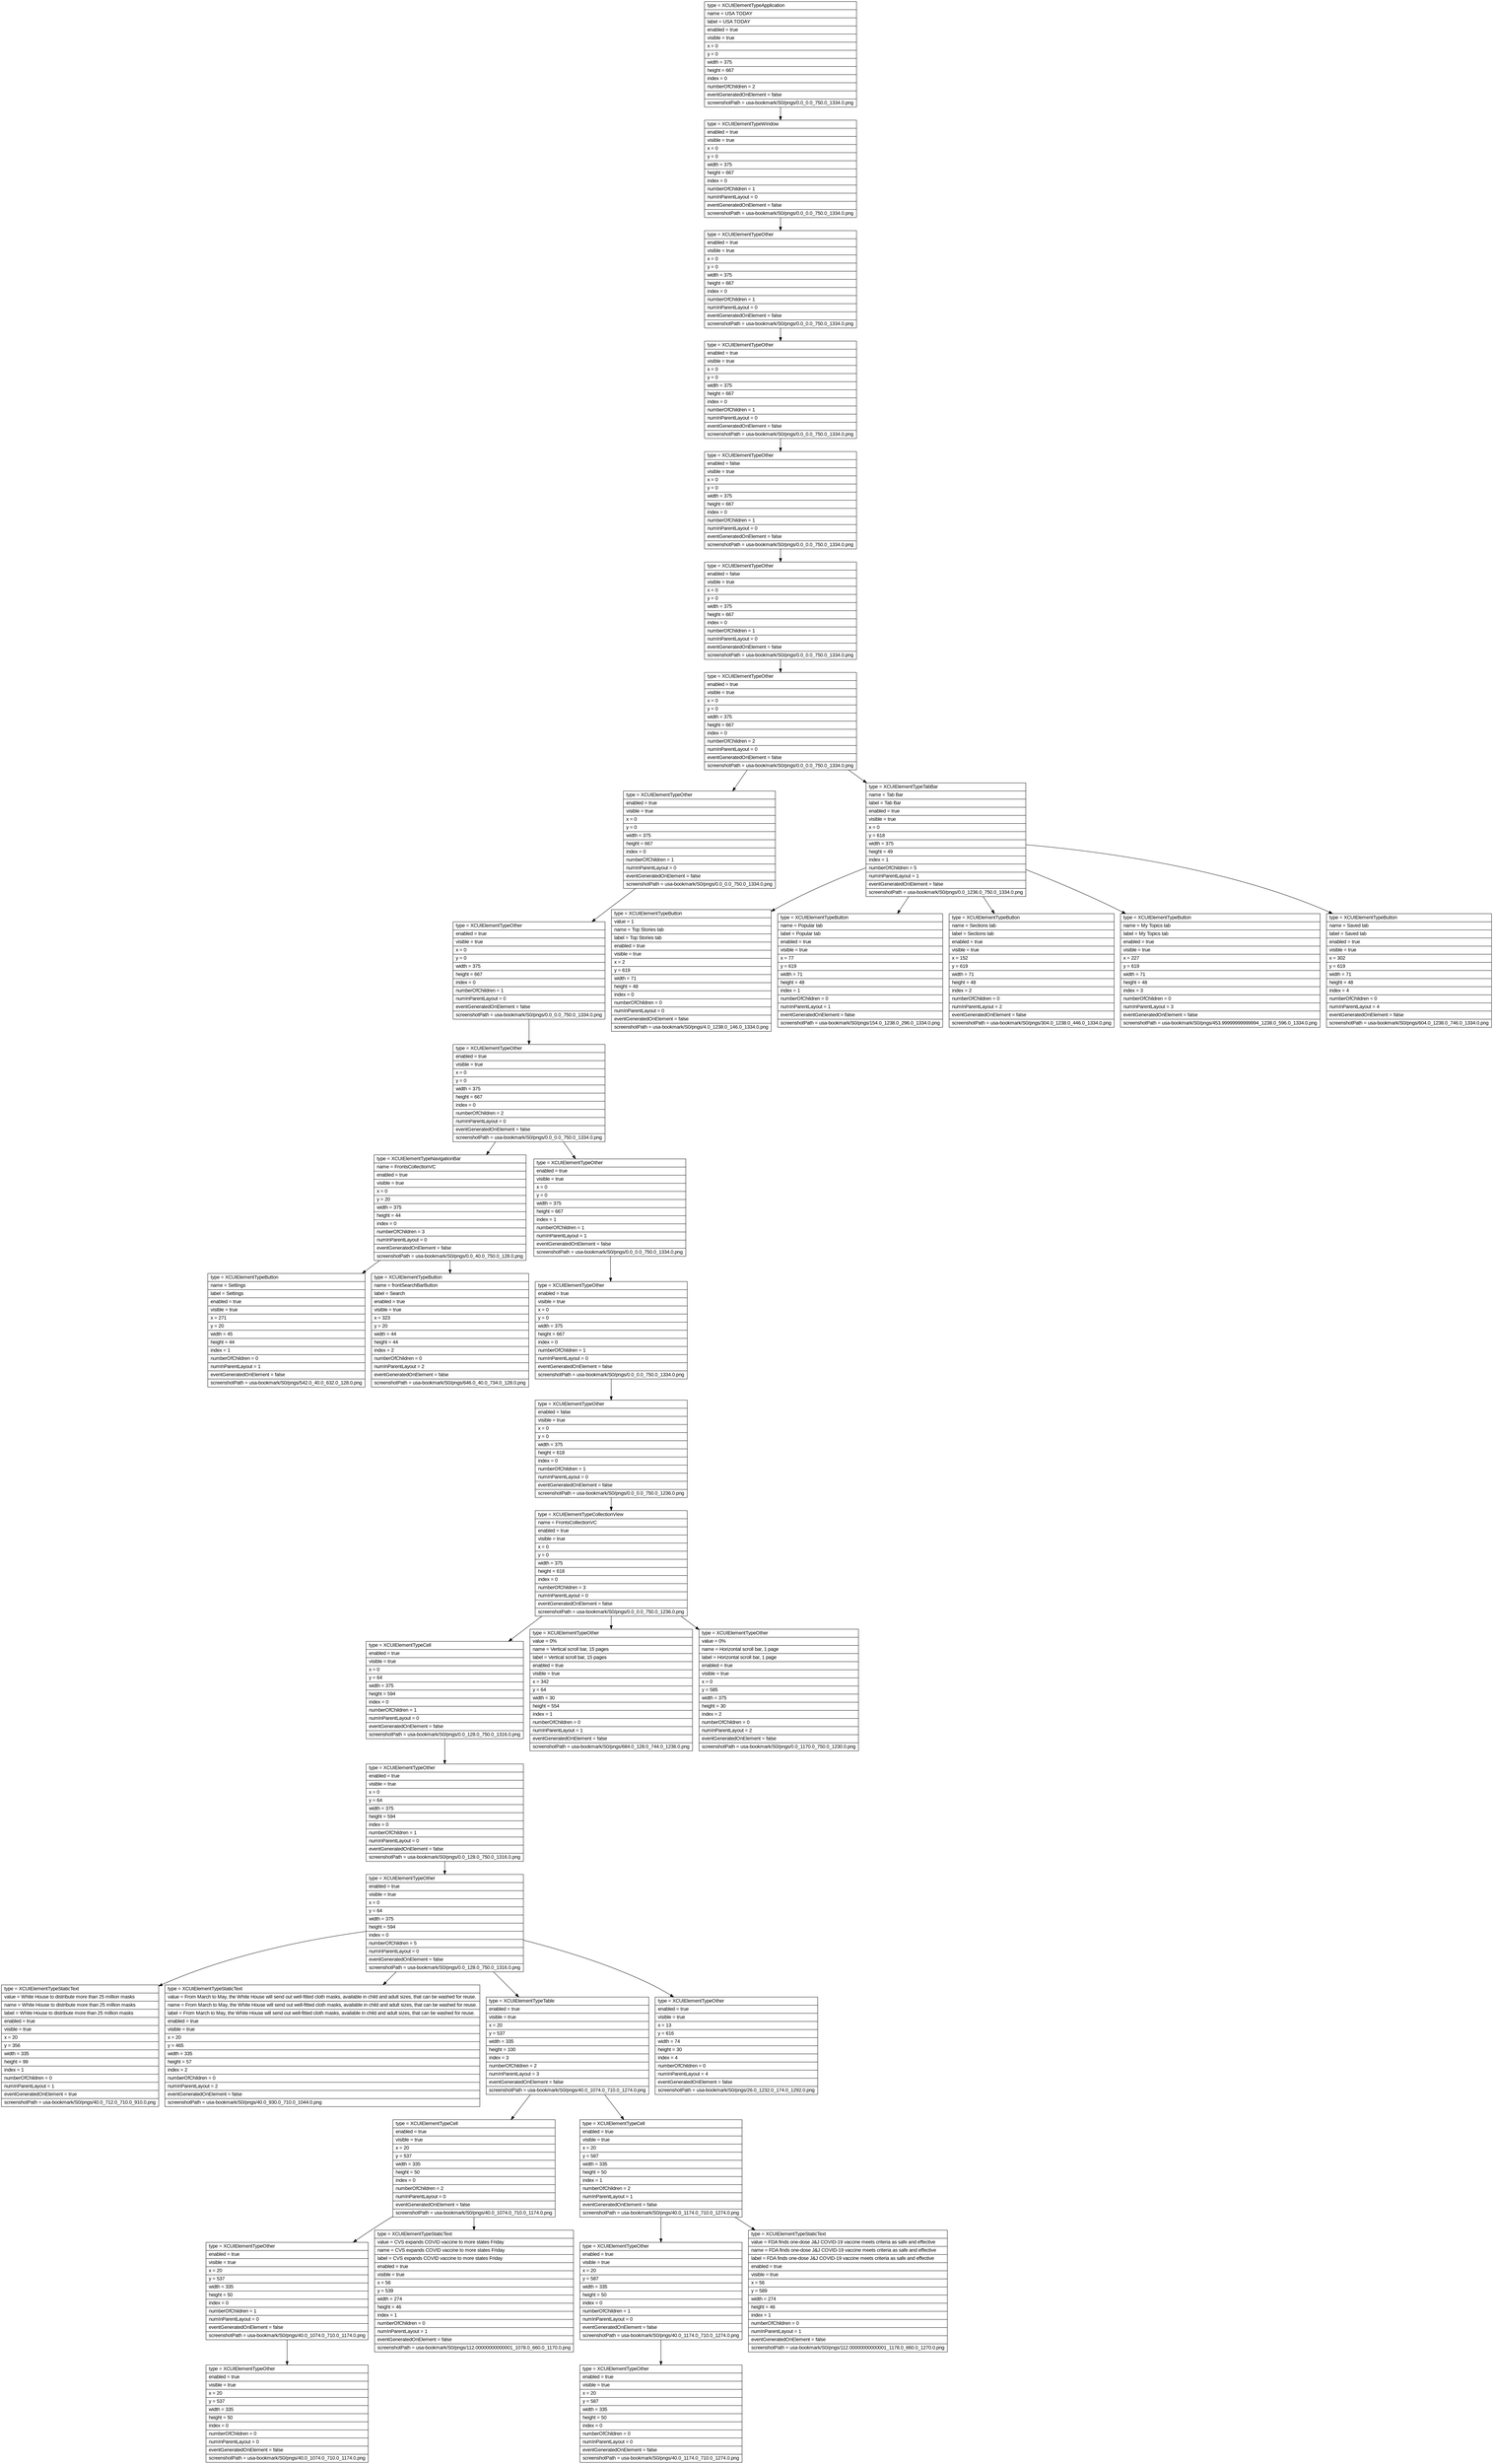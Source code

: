 digraph Layout {

	node [shape=record fontname=Arial];

	0	[label="{type = XCUIElementTypeApplication\l|name = USA TODAY\l|label = USA TODAY\l|enabled = true\l|visible = true\l|x = 0\l|y = 0\l|width = 375\l|height = 667\l|index = 0\l|numberOfChildren = 2\l|eventGeneratedOnElement = false \l|screenshotPath = usa-bookmark/S0/pngs/0.0_0.0_750.0_1334.0.png\l}"]
	1	[label="{type = XCUIElementTypeWindow\l|enabled = true\l|visible = true\l|x = 0\l|y = 0\l|width = 375\l|height = 667\l|index = 0\l|numberOfChildren = 1\l|numInParentLayout = 0\l|eventGeneratedOnElement = false \l|screenshotPath = usa-bookmark/S0/pngs/0.0_0.0_750.0_1334.0.png\l}"]
	2	[label="{type = XCUIElementTypeOther\l|enabled = true\l|visible = true\l|x = 0\l|y = 0\l|width = 375\l|height = 667\l|index = 0\l|numberOfChildren = 1\l|numInParentLayout = 0\l|eventGeneratedOnElement = false \l|screenshotPath = usa-bookmark/S0/pngs/0.0_0.0_750.0_1334.0.png\l}"]
	3	[label="{type = XCUIElementTypeOther\l|enabled = true\l|visible = true\l|x = 0\l|y = 0\l|width = 375\l|height = 667\l|index = 0\l|numberOfChildren = 1\l|numInParentLayout = 0\l|eventGeneratedOnElement = false \l|screenshotPath = usa-bookmark/S0/pngs/0.0_0.0_750.0_1334.0.png\l}"]
	4	[label="{type = XCUIElementTypeOther\l|enabled = false\l|visible = true\l|x = 0\l|y = 0\l|width = 375\l|height = 667\l|index = 0\l|numberOfChildren = 1\l|numInParentLayout = 0\l|eventGeneratedOnElement = false \l|screenshotPath = usa-bookmark/S0/pngs/0.0_0.0_750.0_1334.0.png\l}"]
	5	[label="{type = XCUIElementTypeOther\l|enabled = false\l|visible = true\l|x = 0\l|y = 0\l|width = 375\l|height = 667\l|index = 0\l|numberOfChildren = 1\l|numInParentLayout = 0\l|eventGeneratedOnElement = false \l|screenshotPath = usa-bookmark/S0/pngs/0.0_0.0_750.0_1334.0.png\l}"]
	6	[label="{type = XCUIElementTypeOther\l|enabled = true\l|visible = true\l|x = 0\l|y = 0\l|width = 375\l|height = 667\l|index = 0\l|numberOfChildren = 2\l|numInParentLayout = 0\l|eventGeneratedOnElement = false \l|screenshotPath = usa-bookmark/S0/pngs/0.0_0.0_750.0_1334.0.png\l}"]
	7	[label="{type = XCUIElementTypeOther\l|enabled = true\l|visible = true\l|x = 0\l|y = 0\l|width = 375\l|height = 667\l|index = 0\l|numberOfChildren = 1\l|numInParentLayout = 0\l|eventGeneratedOnElement = false \l|screenshotPath = usa-bookmark/S0/pngs/0.0_0.0_750.0_1334.0.png\l}"]
	8	[label="{type = XCUIElementTypeTabBar\l|name = Tab Bar\l|label = Tab Bar\l|enabled = true\l|visible = true\l|x = 0\l|y = 618\l|width = 375\l|height = 49\l|index = 1\l|numberOfChildren = 5\l|numInParentLayout = 1\l|eventGeneratedOnElement = false \l|screenshotPath = usa-bookmark/S0/pngs/0.0_1236.0_750.0_1334.0.png\l}"]
	9	[label="{type = XCUIElementTypeOther\l|enabled = true\l|visible = true\l|x = 0\l|y = 0\l|width = 375\l|height = 667\l|index = 0\l|numberOfChildren = 1\l|numInParentLayout = 0\l|eventGeneratedOnElement = false \l|screenshotPath = usa-bookmark/S0/pngs/0.0_0.0_750.0_1334.0.png\l}"]
	10	[label="{type = XCUIElementTypeButton\l|value = 1\l|name = Top Stories tab\l|label = Top Stories tab\l|enabled = true\l|visible = true\l|x = 2\l|y = 619\l|width = 71\l|height = 48\l|index = 0\l|numberOfChildren = 0\l|numInParentLayout = 0\l|eventGeneratedOnElement = false \l|screenshotPath = usa-bookmark/S0/pngs/4.0_1238.0_146.0_1334.0.png\l}"]
	11	[label="{type = XCUIElementTypeButton\l|name = Popular tab\l|label = Popular tab\l|enabled = true\l|visible = true\l|x = 77\l|y = 619\l|width = 71\l|height = 48\l|index = 1\l|numberOfChildren = 0\l|numInParentLayout = 1\l|eventGeneratedOnElement = false \l|screenshotPath = usa-bookmark/S0/pngs/154.0_1238.0_296.0_1334.0.png\l}"]
	12	[label="{type = XCUIElementTypeButton\l|name = Sections tab\l|label = Sections tab\l|enabled = true\l|visible = true\l|x = 152\l|y = 619\l|width = 71\l|height = 48\l|index = 2\l|numberOfChildren = 0\l|numInParentLayout = 2\l|eventGeneratedOnElement = false \l|screenshotPath = usa-bookmark/S0/pngs/304.0_1238.0_446.0_1334.0.png\l}"]
	13	[label="{type = XCUIElementTypeButton\l|name = My Topics tab\l|label = My Topics tab\l|enabled = true\l|visible = true\l|x = 227\l|y = 619\l|width = 71\l|height = 48\l|index = 3\l|numberOfChildren = 0\l|numInParentLayout = 3\l|eventGeneratedOnElement = false \l|screenshotPath = usa-bookmark/S0/pngs/453.99999999999994_1238.0_596.0_1334.0.png\l}"]
	14	[label="{type = XCUIElementTypeButton\l|name = Saved tab\l|label = Saved tab\l|enabled = true\l|visible = true\l|x = 302\l|y = 619\l|width = 71\l|height = 48\l|index = 4\l|numberOfChildren = 0\l|numInParentLayout = 4\l|eventGeneratedOnElement = false \l|screenshotPath = usa-bookmark/S0/pngs/604.0_1238.0_746.0_1334.0.png\l}"]
	15	[label="{type = XCUIElementTypeOther\l|enabled = true\l|visible = true\l|x = 0\l|y = 0\l|width = 375\l|height = 667\l|index = 0\l|numberOfChildren = 2\l|numInParentLayout = 0\l|eventGeneratedOnElement = false \l|screenshotPath = usa-bookmark/S0/pngs/0.0_0.0_750.0_1334.0.png\l}"]
	16	[label="{type = XCUIElementTypeNavigationBar\l|name = FrontsCollectionVC\l|enabled = true\l|visible = true\l|x = 0\l|y = 20\l|width = 375\l|height = 44\l|index = 0\l|numberOfChildren = 3\l|numInParentLayout = 0\l|eventGeneratedOnElement = false \l|screenshotPath = usa-bookmark/S0/pngs/0.0_40.0_750.0_128.0.png\l}"]
	17	[label="{type = XCUIElementTypeOther\l|enabled = true\l|visible = true\l|x = 0\l|y = 0\l|width = 375\l|height = 667\l|index = 1\l|numberOfChildren = 1\l|numInParentLayout = 1\l|eventGeneratedOnElement = false \l|screenshotPath = usa-bookmark/S0/pngs/0.0_0.0_750.0_1334.0.png\l}"]
	18	[label="{type = XCUIElementTypeButton\l|name = Settings\l|label = Settings\l|enabled = true\l|visible = true\l|x = 271\l|y = 20\l|width = 45\l|height = 44\l|index = 1\l|numberOfChildren = 0\l|numInParentLayout = 1\l|eventGeneratedOnElement = false \l|screenshotPath = usa-bookmark/S0/pngs/542.0_40.0_632.0_128.0.png\l}"]
	19	[label="{type = XCUIElementTypeButton\l|name = frontSearchBarButton\l|label = Search\l|enabled = true\l|visible = true\l|x = 323\l|y = 20\l|width = 44\l|height = 44\l|index = 2\l|numberOfChildren = 0\l|numInParentLayout = 2\l|eventGeneratedOnElement = false \l|screenshotPath = usa-bookmark/S0/pngs/646.0_40.0_734.0_128.0.png\l}"]
	20	[label="{type = XCUIElementTypeOther\l|enabled = true\l|visible = true\l|x = 0\l|y = 0\l|width = 375\l|height = 667\l|index = 0\l|numberOfChildren = 1\l|numInParentLayout = 0\l|eventGeneratedOnElement = false \l|screenshotPath = usa-bookmark/S0/pngs/0.0_0.0_750.0_1334.0.png\l}"]
	21	[label="{type = XCUIElementTypeOther\l|enabled = false\l|visible = true\l|x = 0\l|y = 0\l|width = 375\l|height = 618\l|index = 0\l|numberOfChildren = 1\l|numInParentLayout = 0\l|eventGeneratedOnElement = false \l|screenshotPath = usa-bookmark/S0/pngs/0.0_0.0_750.0_1236.0.png\l}"]
	22	[label="{type = XCUIElementTypeCollectionView\l|name = FrontsCollectionVC\l|enabled = true\l|visible = true\l|x = 0\l|y = 0\l|width = 375\l|height = 618\l|index = 0\l|numberOfChildren = 3\l|numInParentLayout = 0\l|eventGeneratedOnElement = false \l|screenshotPath = usa-bookmark/S0/pngs/0.0_0.0_750.0_1236.0.png\l}"]
	23	[label="{type = XCUIElementTypeCell\l|enabled = true\l|visible = true\l|x = 0\l|y = 64\l|width = 375\l|height = 594\l|index = 0\l|numberOfChildren = 1\l|numInParentLayout = 0\l|eventGeneratedOnElement = false \l|screenshotPath = usa-bookmark/S0/pngs/0.0_128.0_750.0_1316.0.png\l}"]
	24	[label="{type = XCUIElementTypeOther\l|value = 0%\l|name = Vertical scroll bar, 15 pages\l|label = Vertical scroll bar, 15 pages\l|enabled = true\l|visible = true\l|x = 342\l|y = 64\l|width = 30\l|height = 554\l|index = 1\l|numberOfChildren = 0\l|numInParentLayout = 1\l|eventGeneratedOnElement = false \l|screenshotPath = usa-bookmark/S0/pngs/684.0_128.0_744.0_1236.0.png\l}"]
	25	[label="{type = XCUIElementTypeOther\l|value = 0%\l|name = Horizontal scroll bar, 1 page\l|label = Horizontal scroll bar, 1 page\l|enabled = true\l|visible = true\l|x = 0\l|y = 585\l|width = 375\l|height = 30\l|index = 2\l|numberOfChildren = 0\l|numInParentLayout = 2\l|eventGeneratedOnElement = false \l|screenshotPath = usa-bookmark/S0/pngs/0.0_1170.0_750.0_1230.0.png\l}"]
	26	[label="{type = XCUIElementTypeOther\l|enabled = true\l|visible = true\l|x = 0\l|y = 64\l|width = 375\l|height = 594\l|index = 0\l|numberOfChildren = 1\l|numInParentLayout = 0\l|eventGeneratedOnElement = false \l|screenshotPath = usa-bookmark/S0/pngs/0.0_128.0_750.0_1316.0.png\l}"]
	27	[label="{type = XCUIElementTypeOther\l|enabled = true\l|visible = true\l|x = 0\l|y = 64\l|width = 375\l|height = 594\l|index = 0\l|numberOfChildren = 5\l|numInParentLayout = 0\l|eventGeneratedOnElement = false \l|screenshotPath = usa-bookmark/S0/pngs/0.0_128.0_750.0_1316.0.png\l}"]
	28	[label="{type = XCUIElementTypeStaticText\l|value = White House to distribute more than 25 million masks\l|name = White House to distribute more than 25 million masks\l|label = White House to distribute more than 25 million masks\l|enabled = true\l|visible = true\l|x = 20\l|y = 356\l|width = 335\l|height = 99\l|index = 1\l|numberOfChildren = 0\l|numInParentLayout = 1\l|eventGeneratedOnElement = true \l|screenshotPath = usa-bookmark/S0/pngs/40.0_712.0_710.0_910.0.png\l}"]
	29	[label="{type = XCUIElementTypeStaticText\l|value = From March to May, the White House will send out well-fitted cloth masks, available in child and adult sizes, that can be washed for reuse.\l|name = From March to May, the White House will send out well-fitted cloth masks, available in child and adult sizes, that can be washed for reuse.\l|label = From March to May, the White House will send out well-fitted cloth masks, available in child and adult sizes, that can be washed for reuse.\l|enabled = true\l|visible = true\l|x = 20\l|y = 465\l|width = 335\l|height = 57\l|index = 2\l|numberOfChildren = 0\l|numInParentLayout = 2\l|eventGeneratedOnElement = false \l|screenshotPath = usa-bookmark/S0/pngs/40.0_930.0_710.0_1044.0.png\l}"]
	30	[label="{type = XCUIElementTypeTable\l|enabled = true\l|visible = true\l|x = 20\l|y = 537\l|width = 335\l|height = 100\l|index = 3\l|numberOfChildren = 2\l|numInParentLayout = 3\l|eventGeneratedOnElement = false \l|screenshotPath = usa-bookmark/S0/pngs/40.0_1074.0_710.0_1274.0.png\l}"]
	31	[label="{type = XCUIElementTypeOther\l|enabled = true\l|visible = true\l|x = 13\l|y = 616\l|width = 74\l|height = 30\l|index = 4\l|numberOfChildren = 0\l|numInParentLayout = 4\l|eventGeneratedOnElement = false \l|screenshotPath = usa-bookmark/S0/pngs/26.0_1232.0_174.0_1292.0.png\l}"]
	32	[label="{type = XCUIElementTypeCell\l|enabled = true\l|visible = true\l|x = 20\l|y = 537\l|width = 335\l|height = 50\l|index = 0\l|numberOfChildren = 2\l|numInParentLayout = 0\l|eventGeneratedOnElement = false \l|screenshotPath = usa-bookmark/S0/pngs/40.0_1074.0_710.0_1174.0.png\l}"]
	33	[label="{type = XCUIElementTypeCell\l|enabled = true\l|visible = true\l|x = 20\l|y = 587\l|width = 335\l|height = 50\l|index = 1\l|numberOfChildren = 2\l|numInParentLayout = 1\l|eventGeneratedOnElement = false \l|screenshotPath = usa-bookmark/S0/pngs/40.0_1174.0_710.0_1274.0.png\l}"]
	34	[label="{type = XCUIElementTypeOther\l|enabled = true\l|visible = true\l|x = 20\l|y = 537\l|width = 335\l|height = 50\l|index = 0\l|numberOfChildren = 1\l|numInParentLayout = 0\l|eventGeneratedOnElement = false \l|screenshotPath = usa-bookmark/S0/pngs/40.0_1074.0_710.0_1174.0.png\l}"]
	35	[label="{type = XCUIElementTypeStaticText\l|value = CVS expands COVID vaccine to more states Friday\l|name = CVS expands COVID vaccine to more states Friday\l|label = CVS expands COVID vaccine to more states Friday\l|enabled = true\l|visible = true\l|x = 56\l|y = 539\l|width = 274\l|height = 46\l|index = 1\l|numberOfChildren = 0\l|numInParentLayout = 1\l|eventGeneratedOnElement = false \l|screenshotPath = usa-bookmark/S0/pngs/112.00000000000001_1078.0_660.0_1170.0.png\l}"]
	36	[label="{type = XCUIElementTypeOther\l|enabled = true\l|visible = true\l|x = 20\l|y = 587\l|width = 335\l|height = 50\l|index = 0\l|numberOfChildren = 1\l|numInParentLayout = 0\l|eventGeneratedOnElement = false \l|screenshotPath = usa-bookmark/S0/pngs/40.0_1174.0_710.0_1274.0.png\l}"]
	37	[label="{type = XCUIElementTypeStaticText\l|value = FDA finds one-dose J&J COVID-19 vaccine meets criteria as safe and effective\l|name = FDA finds one-dose J&J COVID-19 vaccine meets criteria as safe and effective\l|label = FDA finds one-dose J&J COVID-19 vaccine meets criteria as safe and effective\l|enabled = true\l|visible = true\l|x = 56\l|y = 589\l|width = 274\l|height = 46\l|index = 1\l|numberOfChildren = 0\l|numInParentLayout = 1\l|eventGeneratedOnElement = false \l|screenshotPath = usa-bookmark/S0/pngs/112.00000000000001_1178.0_660.0_1270.0.png\l}"]
	38	[label="{type = XCUIElementTypeOther\l|enabled = true\l|visible = true\l|x = 20\l|y = 537\l|width = 335\l|height = 50\l|index = 0\l|numberOfChildren = 0\l|numInParentLayout = 0\l|eventGeneratedOnElement = false \l|screenshotPath = usa-bookmark/S0/pngs/40.0_1074.0_710.0_1174.0.png\l}"]
	39	[label="{type = XCUIElementTypeOther\l|enabled = true\l|visible = true\l|x = 20\l|y = 587\l|width = 335\l|height = 50\l|index = 0\l|numberOfChildren = 0\l|numInParentLayout = 0\l|eventGeneratedOnElement = false \l|screenshotPath = usa-bookmark/S0/pngs/40.0_1174.0_710.0_1274.0.png\l}"]


	0 -> 1
	1 -> 2
	2 -> 3
	3 -> 4
	4 -> 5
	5 -> 6
	6 -> 7
	6 -> 8
	7 -> 9
	8 -> 10
	8 -> 11
	8 -> 12
	8 -> 13
	8 -> 14
	9 -> 15
	15 -> 16
	15 -> 17
	16 -> 18
	16 -> 19
	17 -> 20
	20 -> 21
	21 -> 22
	22 -> 23
	22 -> 24
	22 -> 25
	23 -> 26
	26 -> 27
	27 -> 28
	27 -> 29
	27 -> 30
	27 -> 31
	30 -> 32
	30 -> 33
	32 -> 34
	32 -> 35
	33 -> 36
	33 -> 37
	34 -> 38
	36 -> 39


}
